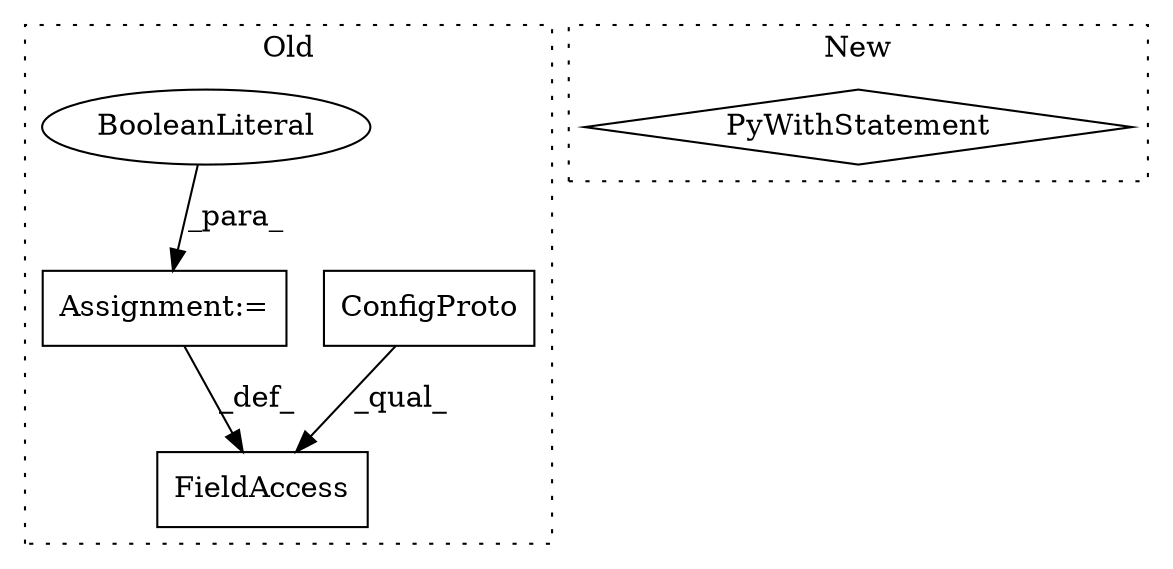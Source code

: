 digraph G {
subgraph cluster0 {
1 [label="ConfigProto" a="32" s="1897" l="13" shape="box"];
3 [label="FieldAccess" a="22" s="1955" l="27" shape="box"];
4 [label="Assignment:=" a="7" s="1982" l="1" shape="box"];
5 [label="BooleanLiteral" a="9" s="1983" l="4" shape="ellipse"];
label = "Old";
style="dotted";
}
subgraph cluster1 {
2 [label="PyWithStatement" a="104" s="2076,2123" l="10,2" shape="diamond"];
label = "New";
style="dotted";
}
1 -> 3 [label="_qual_"];
4 -> 3 [label="_def_"];
5 -> 4 [label="_para_"];
}